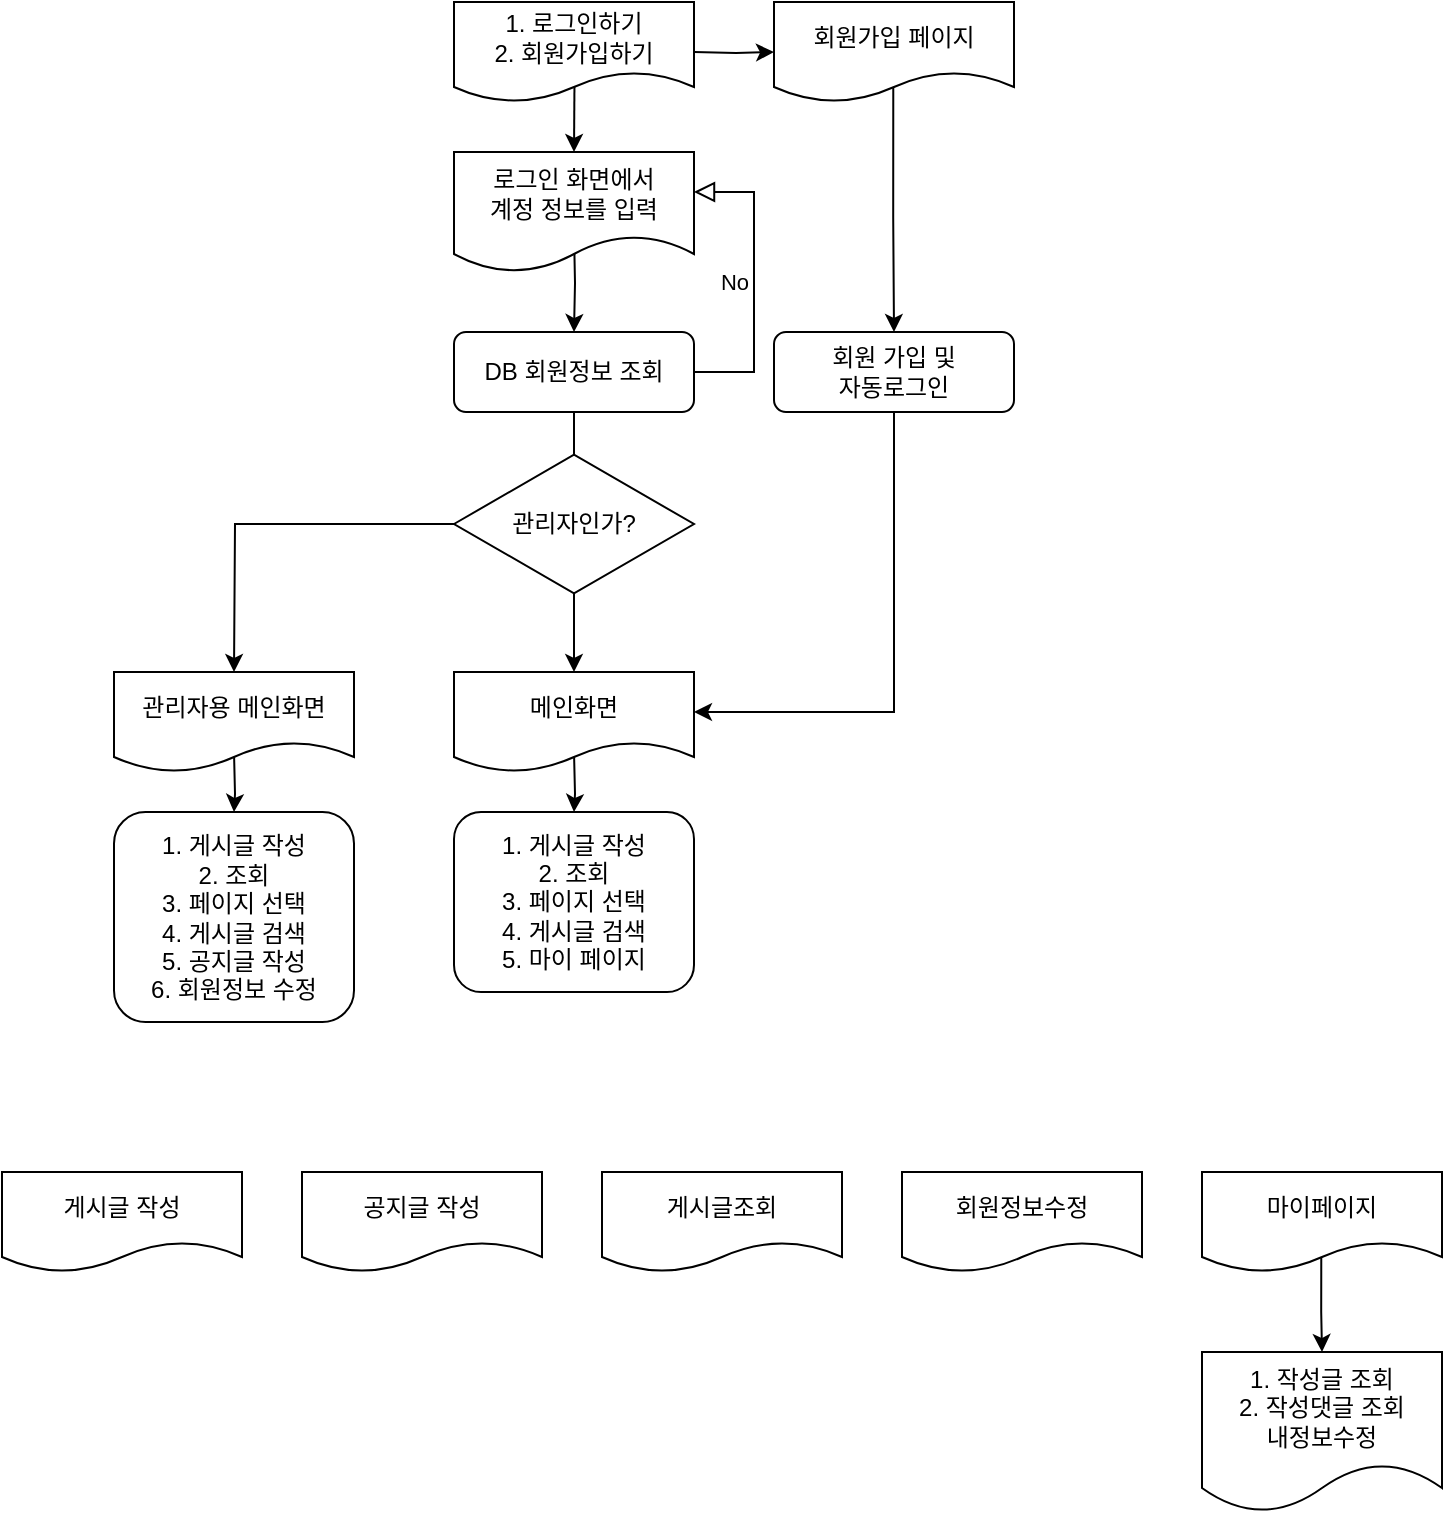 <mxfile version="21.2.3" type="device">
  <diagram id="C5RBs43oDa-KdzZeNtuy" name="Page-1">
    <mxGraphModel dx="1767" dy="731" grid="1" gridSize="10" guides="1" tooltips="1" connect="1" arrows="1" fold="1" page="1" pageScale="1" pageWidth="827" pageHeight="1169" math="0" shadow="0">
      <root>
        <mxCell id="WIyWlLk6GJQsqaUBKTNV-0" />
        <mxCell id="WIyWlLk6GJQsqaUBKTNV-1" parent="WIyWlLk6GJQsqaUBKTNV-0" />
        <mxCell id="kAJ9zMHYBerBc8_XDOAD-15" value="" style="edgeStyle=orthogonalEdgeStyle;rounded=0;orthogonalLoop=1;jettySize=auto;html=1;entryX=0.5;entryY=0;entryDx=0;entryDy=0;" parent="WIyWlLk6GJQsqaUBKTNV-1" target="kAJ9zMHYBerBc8_XDOAD-21" edge="1">
          <mxGeometry relative="1" as="geometry">
            <mxPoint x="340" y="130" as="sourcePoint" />
            <mxPoint x="340" y="180" as="targetPoint" />
          </mxGeometry>
        </mxCell>
        <mxCell id="WIyWlLk6GJQsqaUBKTNV-5" value="No" style="edgeStyle=orthogonalEdgeStyle;rounded=0;html=1;jettySize=auto;orthogonalLoop=1;fontSize=11;endArrow=block;endFill=0;endSize=8;strokeWidth=1;shadow=0;labelBackgroundColor=none;entryX=1;entryY=0.5;entryDx=0;entryDy=0;exitX=1;exitY=0.5;exitDx=0;exitDy=0;exitPerimeter=0;" parent="WIyWlLk6GJQsqaUBKTNV-1" source="kAJ9zMHYBerBc8_XDOAD-21" edge="1">
          <mxGeometry y="10" relative="1" as="geometry">
            <mxPoint as="offset" />
            <mxPoint x="390" y="220" as="sourcePoint" />
            <mxPoint x="400" y="110" as="targetPoint" />
            <Array as="points">
              <mxPoint x="430" y="200" />
              <mxPoint x="430" y="110" />
            </Array>
          </mxGeometry>
        </mxCell>
        <mxCell id="kAJ9zMHYBerBc8_XDOAD-5" value="" style="edgeStyle=orthogonalEdgeStyle;rounded=0;orthogonalLoop=1;jettySize=auto;html=1;exitX=0.502;exitY=0.798;exitDx=0;exitDy=0;exitPerimeter=0;" parent="WIyWlLk6GJQsqaUBKTNV-1" edge="1" source="kAJ9zMHYBerBc8_XDOAD-56">
          <mxGeometry relative="1" as="geometry">
            <mxPoint x="340.059" y="60" as="sourcePoint" />
            <mxPoint x="340" y="90" as="targetPoint" />
          </mxGeometry>
        </mxCell>
        <mxCell id="kAJ9zMHYBerBc8_XDOAD-50" value="" style="edgeStyle=orthogonalEdgeStyle;rounded=0;orthogonalLoop=1;jettySize=auto;html=1;" parent="WIyWlLk6GJQsqaUBKTNV-1" target="kAJ9zMHYBerBc8_XDOAD-49" edge="1">
          <mxGeometry relative="1" as="geometry">
            <mxPoint x="400" y="40" as="sourcePoint" />
          </mxGeometry>
        </mxCell>
        <mxCell id="kAJ9zMHYBerBc8_XDOAD-17" value="" style="edgeStyle=orthogonalEdgeStyle;rounded=0;orthogonalLoop=1;jettySize=auto;html=1;entryX=0.5;entryY=0;entryDx=0;entryDy=0;exitX=0.497;exitY=0.8;exitDx=0;exitDy=0;exitPerimeter=0;" parent="WIyWlLk6GJQsqaUBKTNV-1" source="kAJ9zMHYBerBc8_XDOAD-49" target="kAJ9zMHYBerBc8_XDOAD-24" edge="1">
          <mxGeometry relative="1" as="geometry">
            <mxPoint x="500" y="60" as="sourcePoint" />
            <mxPoint x="500" y="140" as="targetPoint" />
            <Array as="points" />
          </mxGeometry>
        </mxCell>
        <mxCell id="kAJ9zMHYBerBc8_XDOAD-35" value="" style="edgeStyle=orthogonalEdgeStyle;rounded=0;orthogonalLoop=1;jettySize=auto;html=1;" parent="WIyWlLk6GJQsqaUBKTNV-1" target="kAJ9zMHYBerBc8_XDOAD-34" edge="1">
          <mxGeometry relative="1" as="geometry">
            <mxPoint x="340" y="390" as="sourcePoint" />
          </mxGeometry>
        </mxCell>
        <mxCell id="kAJ9zMHYBerBc8_XDOAD-23" value="" style="edgeStyle=orthogonalEdgeStyle;rounded=0;orthogonalLoop=1;jettySize=auto;html=1;" parent="WIyWlLk6GJQsqaUBKTNV-1" source="kAJ9zMHYBerBc8_XDOAD-21" edge="1">
          <mxGeometry relative="1" as="geometry">
            <mxPoint x="340" y="350" as="targetPoint" />
          </mxGeometry>
        </mxCell>
        <mxCell id="kAJ9zMHYBerBc8_XDOAD-21" value="DB 회원정보 조회" style="rounded=1;whiteSpace=wrap;html=1;fontSize=12;glass=0;strokeWidth=1;shadow=0;" parent="WIyWlLk6GJQsqaUBKTNV-1" vertex="1">
          <mxGeometry x="280" y="180" width="120" height="40" as="geometry" />
        </mxCell>
        <mxCell id="kAJ9zMHYBerBc8_XDOAD-26" value="" style="edgeStyle=orthogonalEdgeStyle;rounded=0;orthogonalLoop=1;jettySize=auto;html=1;entryX=1;entryY=0.5;entryDx=0;entryDy=0;" parent="WIyWlLk6GJQsqaUBKTNV-1" source="kAJ9zMHYBerBc8_XDOAD-24" edge="1">
          <mxGeometry relative="1" as="geometry">
            <mxPoint x="400" y="370" as="targetPoint" />
            <Array as="points">
              <mxPoint x="500" y="370" />
            </Array>
          </mxGeometry>
        </mxCell>
        <mxCell id="kAJ9zMHYBerBc8_XDOAD-24" value="회원 가입 및 &lt;br&gt;자동로그인" style="rounded=1;whiteSpace=wrap;html=1;fontSize=12;glass=0;strokeWidth=1;shadow=0;" parent="WIyWlLk6GJQsqaUBKTNV-1" vertex="1">
          <mxGeometry x="440" y="180" width="120" height="40" as="geometry" />
        </mxCell>
        <mxCell id="kAJ9zMHYBerBc8_XDOAD-34" value="&lt;div style=&quot;&quot;&gt;&lt;span style=&quot;background-color: initial;&quot;&gt;1. 게시글 작성&lt;/span&gt;&lt;/div&gt;&lt;div style=&quot;&quot;&gt;&lt;span style=&quot;background-color: initial;&quot;&gt;2. 조회&lt;/span&gt;&lt;/div&gt;&lt;div style=&quot;&quot;&gt;&lt;span style=&quot;background-color: initial;&quot;&gt;3. 페이지 선택&lt;/span&gt;&lt;/div&gt;&lt;div style=&quot;&quot;&gt;&lt;span style=&quot;background-color: initial;&quot;&gt;4. 게시글 검색&lt;/span&gt;&lt;/div&gt;&lt;div style=&quot;&quot;&gt;&lt;span style=&quot;background-color: initial;&quot;&gt;5. 마이 페이지&lt;/span&gt;&lt;/div&gt;" style="whiteSpace=wrap;html=1;rounded=1;glass=0;strokeWidth=1;shadow=0;align=center;" parent="WIyWlLk6GJQsqaUBKTNV-1" vertex="1">
          <mxGeometry x="280" y="420" width="120" height="90" as="geometry" />
        </mxCell>
        <mxCell id="kAJ9zMHYBerBc8_XDOAD-40" value="" style="edgeStyle=orthogonalEdgeStyle;rounded=0;orthogonalLoop=1;jettySize=auto;html=1;" parent="WIyWlLk6GJQsqaUBKTNV-1" source="kAJ9zMHYBerBc8_XDOAD-36" edge="1">
          <mxGeometry relative="1" as="geometry">
            <mxPoint x="170" y="350" as="targetPoint" />
          </mxGeometry>
        </mxCell>
        <mxCell id="kAJ9zMHYBerBc8_XDOAD-36" value="관리자인가?" style="html=1;whiteSpace=wrap;aspect=fixed;shape=isoRectangle;" parent="WIyWlLk6GJQsqaUBKTNV-1" vertex="1">
          <mxGeometry x="280" y="240" width="120" height="72" as="geometry" />
        </mxCell>
        <mxCell id="kAJ9zMHYBerBc8_XDOAD-42" value="" style="edgeStyle=orthogonalEdgeStyle;rounded=0;orthogonalLoop=1;jettySize=auto;html=1;" parent="WIyWlLk6GJQsqaUBKTNV-1" target="kAJ9zMHYBerBc8_XDOAD-41" edge="1">
          <mxGeometry relative="1" as="geometry">
            <mxPoint x="170" y="390" as="sourcePoint" />
          </mxGeometry>
        </mxCell>
        <mxCell id="kAJ9zMHYBerBc8_XDOAD-41" value="&lt;div style=&quot;&quot;&gt;&lt;span style=&quot;background-color: initial;&quot;&gt;1. 게시글 작성&lt;/span&gt;&lt;/div&gt;&lt;div style=&quot;&quot;&gt;&lt;span style=&quot;background-color: initial;&quot;&gt;2. 조회&lt;/span&gt;&lt;/div&gt;&lt;div style=&quot;&quot;&gt;&lt;span style=&quot;background-color: initial;&quot;&gt;3. 페이지 선택&lt;/span&gt;&lt;/div&gt;&lt;div style=&quot;&quot;&gt;&lt;span style=&quot;background-color: initial;&quot;&gt;4. 게시글 검색&lt;/span&gt;&lt;/div&gt;&lt;div style=&quot;&quot;&gt;&lt;span style=&quot;background-color: initial;&quot;&gt;5. 공지글 작성&lt;/span&gt;&lt;/div&gt;&lt;div style=&quot;&quot;&gt;&lt;span style=&quot;background-color: initial;&quot;&gt;6. 회원정보 수정&lt;/span&gt;&lt;/div&gt;" style="whiteSpace=wrap;html=1;rounded=1;glass=0;strokeWidth=1;shadow=0;align=center;" parent="WIyWlLk6GJQsqaUBKTNV-1" vertex="1">
          <mxGeometry x="110" y="420" width="120" height="105" as="geometry" />
        </mxCell>
        <mxCell id="kAJ9zMHYBerBc8_XDOAD-45" value="로그인 화면에서&lt;br style=&quot;border-color: var(--border-color);&quot;&gt;계정 정보를 입력" style="shape=document;whiteSpace=wrap;html=1;boundedLbl=1;" parent="WIyWlLk6GJQsqaUBKTNV-1" vertex="1">
          <mxGeometry x="280" y="90" width="120" height="60" as="geometry" />
        </mxCell>
        <mxCell id="kAJ9zMHYBerBc8_XDOAD-47" value="관리자용 메인화면" style="shape=document;whiteSpace=wrap;html=1;boundedLbl=1;" parent="WIyWlLk6GJQsqaUBKTNV-1" vertex="1">
          <mxGeometry x="110" y="350" width="120" height="50" as="geometry" />
        </mxCell>
        <mxCell id="kAJ9zMHYBerBc8_XDOAD-48" value="메인화면" style="shape=document;whiteSpace=wrap;html=1;boundedLbl=1;" parent="WIyWlLk6GJQsqaUBKTNV-1" vertex="1">
          <mxGeometry x="280" y="350" width="120" height="50" as="geometry" />
        </mxCell>
        <mxCell id="kAJ9zMHYBerBc8_XDOAD-49" value="회원가입 페이지" style="shape=document;whiteSpace=wrap;html=1;boundedLbl=1;" parent="WIyWlLk6GJQsqaUBKTNV-1" vertex="1">
          <mxGeometry x="440" y="15" width="120" height="50" as="geometry" />
        </mxCell>
        <mxCell id="kAJ9zMHYBerBc8_XDOAD-51" value="게시글 작성" style="shape=document;whiteSpace=wrap;html=1;boundedLbl=1;" parent="WIyWlLk6GJQsqaUBKTNV-1" vertex="1">
          <mxGeometry x="54" y="600" width="120" height="50" as="geometry" />
        </mxCell>
        <mxCell id="kAJ9zMHYBerBc8_XDOAD-52" value="공지글 작성" style="shape=document;whiteSpace=wrap;html=1;boundedLbl=1;" parent="WIyWlLk6GJQsqaUBKTNV-1" vertex="1">
          <mxGeometry x="204" y="600" width="120" height="50" as="geometry" />
        </mxCell>
        <mxCell id="kAJ9zMHYBerBc8_XDOAD-53" value="게시글조회" style="shape=document;whiteSpace=wrap;html=1;boundedLbl=1;" parent="WIyWlLk6GJQsqaUBKTNV-1" vertex="1">
          <mxGeometry x="354" y="600" width="120" height="50" as="geometry" />
        </mxCell>
        <mxCell id="kAJ9zMHYBerBc8_XDOAD-54" value="회원정보수정" style="shape=document;whiteSpace=wrap;html=1;boundedLbl=1;" parent="WIyWlLk6GJQsqaUBKTNV-1" vertex="1">
          <mxGeometry x="504" y="600" width="120" height="50" as="geometry" />
        </mxCell>
        <mxCell id="kAJ9zMHYBerBc8_XDOAD-58" value="" style="edgeStyle=orthogonalEdgeStyle;rounded=0;orthogonalLoop=1;jettySize=auto;html=1;exitX=0.497;exitY=0.832;exitDx=0;exitDy=0;exitPerimeter=0;" parent="WIyWlLk6GJQsqaUBKTNV-1" source="kAJ9zMHYBerBc8_XDOAD-55" target="kAJ9zMHYBerBc8_XDOAD-57" edge="1">
          <mxGeometry relative="1" as="geometry" />
        </mxCell>
        <mxCell id="kAJ9zMHYBerBc8_XDOAD-55" value="마이페이지" style="shape=document;whiteSpace=wrap;html=1;boundedLbl=1;" parent="WIyWlLk6GJQsqaUBKTNV-1" vertex="1">
          <mxGeometry x="654" y="600" width="120" height="50" as="geometry" />
        </mxCell>
        <mxCell id="kAJ9zMHYBerBc8_XDOAD-56" value="1. 로그인하기&lt;br style=&quot;border-color: var(--border-color);&quot;&gt;2. 회원가입하기" style="shape=document;whiteSpace=wrap;html=1;boundedLbl=1;" parent="WIyWlLk6GJQsqaUBKTNV-1" vertex="1">
          <mxGeometry x="280" y="15" width="120" height="50" as="geometry" />
        </mxCell>
        <mxCell id="kAJ9zMHYBerBc8_XDOAD-57" value="1. 작성글 조회&lt;br&gt;2. 작성댓글 조회&lt;br&gt;내정보수정" style="shape=document;whiteSpace=wrap;html=1;boundedLbl=1;" parent="WIyWlLk6GJQsqaUBKTNV-1" vertex="1">
          <mxGeometry x="654" y="690" width="120" height="80" as="geometry" />
        </mxCell>
      </root>
    </mxGraphModel>
  </diagram>
</mxfile>
